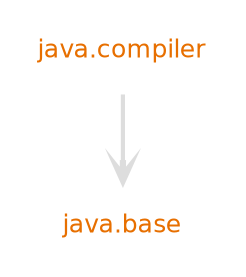 digraph "java.compiler" {
  nodesep=.5;
  ranksep=0.600000;
  pencolor=transparent;
  node [shape=plaintext, fontcolor="#000000", fontname="DejaVuSans", fontsize=12, margin=".2,.2"];
  edge [penwidth=2, color="#999999", arrowhead=open, arrowsize=1];
  {rank=same "java.compiler"}
  subgraph se {
  "java.base" [fontcolor="#e76f00", group=java];
  "java.compiler" [fontcolor="#e76f00", group=java];
  }
  subgraph jdk {
  }
  "java.compiler" -> "java.base" [color="#dddddd", weight=10];
}
